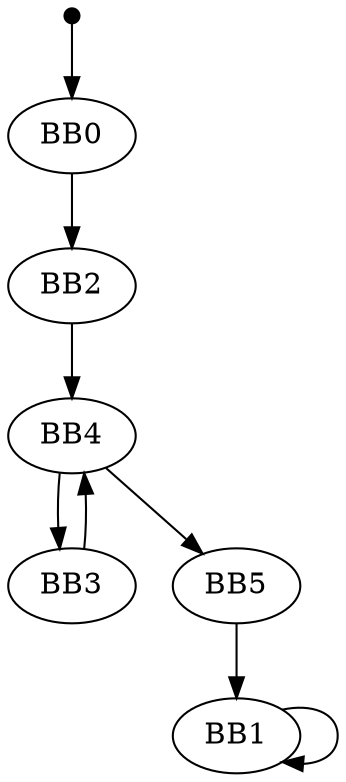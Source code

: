 digraph CFG {
  "" [shape=point,height=.1];
  "" -> BB0;
  BB0 -> BB2; // call
  BB1 -> BB1; // jump
  BB2 -> BB4; // jump
  BB3 -> BB4;
  BB4 -> BB3; // branch
  BB4 -> BB5;
  BB5 -> BB1;
}